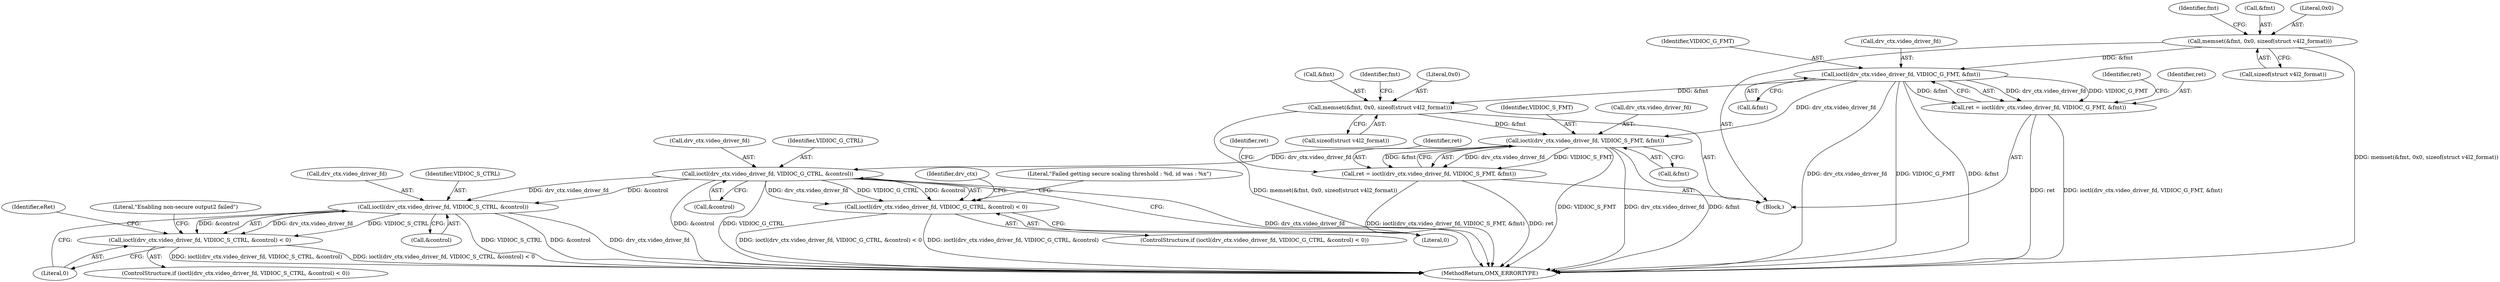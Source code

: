 digraph "0_Android_46e305be6e670a5a0041b0b4861122a0f1aabefa_2@API" {
"1000273" [label="(Call,memset(&fmt, 0x0, sizeof(struct v4l2_format)))"];
"1000295" [label="(Call,ioctl(drv_ctx.video_driver_fd, VIDIOC_G_FMT, &fmt))"];
"1000293" [label="(Call,ret = ioctl(drv_ctx.video_driver_fd, VIDIOC_G_FMT, &fmt))"];
"1000418" [label="(Call,memset(&fmt, 0x0, sizeof(struct v4l2_format)))"];
"1000482" [label="(Call,ioctl(drv_ctx.video_driver_fd, VIDIOC_S_FMT, &fmt))"];
"1000480" [label="(Call,ret = ioctl(drv_ctx.video_driver_fd, VIDIOC_S_FMT, &fmt))"];
"1000520" [label="(Call,ioctl(drv_ctx.video_driver_fd, VIDIOC_G_CTRL, &control))"];
"1000519" [label="(Call,ioctl(drv_ctx.video_driver_fd, VIDIOC_G_CTRL, &control) < 0)"];
"1000631" [label="(Call,ioctl(drv_ctx.video_driver_fd, VIDIOC_S_CTRL, &control))"];
"1000630" [label="(Call,ioctl(drv_ctx.video_driver_fd, VIDIOC_S_CTRL, &control) < 0)"];
"1000629" [label="(ControlStructure,if (ioctl(drv_ctx.video_driver_fd, VIDIOC_S_CTRL, &control) < 0))"];
"1000273" [label="(Call,memset(&fmt, 0x0, sizeof(struct v4l2_format)))"];
"1000520" [label="(Call,ioctl(drv_ctx.video_driver_fd, VIDIOC_G_CTRL, &control))"];
"1000632" [label="(Call,drv_ctx.video_driver_fd)"];
"1000646" [label="(Identifier,eRet)"];
"1000641" [label="(Literal,\"Enabling non-secure output2 failed\")"];
"1000490" [label="(Identifier,ret)"];
"1000281" [label="(Identifier,fmt)"];
"1000519" [label="(Call,ioctl(drv_ctx.video_driver_fd, VIDIOC_G_CTRL, &control) < 0)"];
"1000422" [label="(Call,sizeof(struct v4l2_format))"];
"1000636" [label="(Call,&control)"];
"1003102" [label="(MethodReturn,OMX_ERRORTYPE)"];
"1000521" [label="(Call,drv_ctx.video_driver_fd)"];
"1000303" [label="(Identifier,ret)"];
"1000274" [label="(Call,&fmt)"];
"1000296" [label="(Call,drv_ctx.video_driver_fd)"];
"1000419" [label="(Call,&fmt)"];
"1000480" [label="(Call,ret = ioctl(drv_ctx.video_driver_fd, VIDIOC_S_FMT, &fmt))"];
"1000277" [label="(Call,sizeof(struct v4l2_format))"];
"1000487" [label="(Call,&fmt)"];
"1000295" [label="(Call,ioctl(drv_ctx.video_driver_fd, VIDIOC_G_FMT, &fmt))"];
"1000631" [label="(Call,ioctl(drv_ctx.video_driver_fd, VIDIOC_S_CTRL, &control))"];
"1000483" [label="(Call,drv_ctx.video_driver_fd)"];
"1000486" [label="(Identifier,VIDIOC_S_FMT)"];
"1000418" [label="(Call,memset(&fmt, 0x0, sizeof(struct v4l2_format)))"];
"1000518" [label="(ControlStructure,if (ioctl(drv_ctx.video_driver_fd, VIDIOC_G_CTRL, &control) < 0))"];
"1000545" [label="(Identifier,drv_ctx)"];
"1000524" [label="(Identifier,VIDIOC_G_CTRL)"];
"1000293" [label="(Call,ret = ioctl(drv_ctx.video_driver_fd, VIDIOC_G_FMT, &fmt))"];
"1000272" [label="(Block,)"];
"1000300" [label="(Call,&fmt)"];
"1000482" [label="(Call,ioctl(drv_ctx.video_driver_fd, VIDIOC_S_FMT, &fmt))"];
"1000426" [label="(Identifier,fmt)"];
"1000527" [label="(Literal,0)"];
"1000421" [label="(Literal,0x0)"];
"1000299" [label="(Identifier,VIDIOC_G_FMT)"];
"1000481" [label="(Identifier,ret)"];
"1000294" [label="(Identifier,ret)"];
"1000530" [label="(Literal,\"Failed getting secure scaling threshold : %d, id was : %x\")"];
"1000635" [label="(Identifier,VIDIOC_S_CTRL)"];
"1000630" [label="(Call,ioctl(drv_ctx.video_driver_fd, VIDIOC_S_CTRL, &control) < 0)"];
"1000525" [label="(Call,&control)"];
"1000638" [label="(Literal,0)"];
"1000276" [label="(Literal,0x0)"];
"1000273" -> "1000272"  [label="AST: "];
"1000273" -> "1000277"  [label="CFG: "];
"1000274" -> "1000273"  [label="AST: "];
"1000276" -> "1000273"  [label="AST: "];
"1000277" -> "1000273"  [label="AST: "];
"1000281" -> "1000273"  [label="CFG: "];
"1000273" -> "1003102"  [label="DDG: memset(&fmt, 0x0, sizeof(struct v4l2_format))"];
"1000273" -> "1000295"  [label="DDG: &fmt"];
"1000295" -> "1000293"  [label="AST: "];
"1000295" -> "1000300"  [label="CFG: "];
"1000296" -> "1000295"  [label="AST: "];
"1000299" -> "1000295"  [label="AST: "];
"1000300" -> "1000295"  [label="AST: "];
"1000293" -> "1000295"  [label="CFG: "];
"1000295" -> "1003102"  [label="DDG: drv_ctx.video_driver_fd"];
"1000295" -> "1003102"  [label="DDG: VIDIOC_G_FMT"];
"1000295" -> "1003102"  [label="DDG: &fmt"];
"1000295" -> "1000293"  [label="DDG: drv_ctx.video_driver_fd"];
"1000295" -> "1000293"  [label="DDG: VIDIOC_G_FMT"];
"1000295" -> "1000293"  [label="DDG: &fmt"];
"1000295" -> "1000418"  [label="DDG: &fmt"];
"1000295" -> "1000482"  [label="DDG: drv_ctx.video_driver_fd"];
"1000293" -> "1000272"  [label="AST: "];
"1000294" -> "1000293"  [label="AST: "];
"1000303" -> "1000293"  [label="CFG: "];
"1000293" -> "1003102"  [label="DDG: ret"];
"1000293" -> "1003102"  [label="DDG: ioctl(drv_ctx.video_driver_fd, VIDIOC_G_FMT, &fmt)"];
"1000418" -> "1000272"  [label="AST: "];
"1000418" -> "1000422"  [label="CFG: "];
"1000419" -> "1000418"  [label="AST: "];
"1000421" -> "1000418"  [label="AST: "];
"1000422" -> "1000418"  [label="AST: "];
"1000426" -> "1000418"  [label="CFG: "];
"1000418" -> "1003102"  [label="DDG: memset(&fmt, 0x0, sizeof(struct v4l2_format))"];
"1000418" -> "1000482"  [label="DDG: &fmt"];
"1000482" -> "1000480"  [label="AST: "];
"1000482" -> "1000487"  [label="CFG: "];
"1000483" -> "1000482"  [label="AST: "];
"1000486" -> "1000482"  [label="AST: "];
"1000487" -> "1000482"  [label="AST: "];
"1000480" -> "1000482"  [label="CFG: "];
"1000482" -> "1003102"  [label="DDG: VIDIOC_S_FMT"];
"1000482" -> "1003102"  [label="DDG: drv_ctx.video_driver_fd"];
"1000482" -> "1003102"  [label="DDG: &fmt"];
"1000482" -> "1000480"  [label="DDG: drv_ctx.video_driver_fd"];
"1000482" -> "1000480"  [label="DDG: VIDIOC_S_FMT"];
"1000482" -> "1000480"  [label="DDG: &fmt"];
"1000482" -> "1000520"  [label="DDG: drv_ctx.video_driver_fd"];
"1000480" -> "1000272"  [label="AST: "];
"1000481" -> "1000480"  [label="AST: "];
"1000490" -> "1000480"  [label="CFG: "];
"1000480" -> "1003102"  [label="DDG: ret"];
"1000480" -> "1003102"  [label="DDG: ioctl(drv_ctx.video_driver_fd, VIDIOC_S_FMT, &fmt)"];
"1000520" -> "1000519"  [label="AST: "];
"1000520" -> "1000525"  [label="CFG: "];
"1000521" -> "1000520"  [label="AST: "];
"1000524" -> "1000520"  [label="AST: "];
"1000525" -> "1000520"  [label="AST: "];
"1000527" -> "1000520"  [label="CFG: "];
"1000520" -> "1003102"  [label="DDG: &control"];
"1000520" -> "1003102"  [label="DDG: VIDIOC_G_CTRL"];
"1000520" -> "1003102"  [label="DDG: drv_ctx.video_driver_fd"];
"1000520" -> "1000519"  [label="DDG: drv_ctx.video_driver_fd"];
"1000520" -> "1000519"  [label="DDG: VIDIOC_G_CTRL"];
"1000520" -> "1000519"  [label="DDG: &control"];
"1000520" -> "1000631"  [label="DDG: drv_ctx.video_driver_fd"];
"1000520" -> "1000631"  [label="DDG: &control"];
"1000519" -> "1000518"  [label="AST: "];
"1000519" -> "1000527"  [label="CFG: "];
"1000527" -> "1000519"  [label="AST: "];
"1000530" -> "1000519"  [label="CFG: "];
"1000545" -> "1000519"  [label="CFG: "];
"1000519" -> "1003102"  [label="DDG: ioctl(drv_ctx.video_driver_fd, VIDIOC_G_CTRL, &control)"];
"1000519" -> "1003102"  [label="DDG: ioctl(drv_ctx.video_driver_fd, VIDIOC_G_CTRL, &control) < 0"];
"1000631" -> "1000630"  [label="AST: "];
"1000631" -> "1000636"  [label="CFG: "];
"1000632" -> "1000631"  [label="AST: "];
"1000635" -> "1000631"  [label="AST: "];
"1000636" -> "1000631"  [label="AST: "];
"1000638" -> "1000631"  [label="CFG: "];
"1000631" -> "1003102"  [label="DDG: drv_ctx.video_driver_fd"];
"1000631" -> "1003102"  [label="DDG: VIDIOC_S_CTRL"];
"1000631" -> "1003102"  [label="DDG: &control"];
"1000631" -> "1000630"  [label="DDG: drv_ctx.video_driver_fd"];
"1000631" -> "1000630"  [label="DDG: VIDIOC_S_CTRL"];
"1000631" -> "1000630"  [label="DDG: &control"];
"1000630" -> "1000629"  [label="AST: "];
"1000630" -> "1000638"  [label="CFG: "];
"1000638" -> "1000630"  [label="AST: "];
"1000641" -> "1000630"  [label="CFG: "];
"1000646" -> "1000630"  [label="CFG: "];
"1000630" -> "1003102"  [label="DDG: ioctl(drv_ctx.video_driver_fd, VIDIOC_S_CTRL, &control) < 0"];
"1000630" -> "1003102"  [label="DDG: ioctl(drv_ctx.video_driver_fd, VIDIOC_S_CTRL, &control)"];
}
